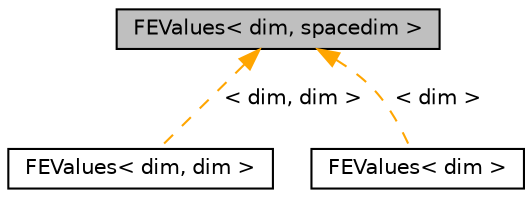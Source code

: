 digraph "FEValues&lt; dim, spacedim &gt;"
{
 // LATEX_PDF_SIZE
  edge [fontname="Helvetica",fontsize="10",labelfontname="Helvetica",labelfontsize="10"];
  node [fontname="Helvetica",fontsize="10",shape=record];
  Node1 [label="FEValues\< dim, spacedim \>",height=0.2,width=0.4,color="black", fillcolor="grey75", style="filled", fontcolor="black",tooltip=" "];
  Node1 -> Node2 [dir="back",color="orange",fontsize="10",style="dashed",label=" \< dim, dim \>" ,fontname="Helvetica"];
  Node2 [label="FEValues\< dim, dim \>",height=0.2,width=0.4,color="black", fillcolor="white", style="filled",URL="$classFEValues.html",tooltip=" "];
  Node1 -> Node3 [dir="back",color="orange",fontsize="10",style="dashed",label=" \< dim \>" ,fontname="Helvetica"];
  Node3 [label="FEValues\< dim \>",height=0.2,width=0.4,color="black", fillcolor="white", style="filled",URL="$classFEValues.html",tooltip=" "];
}
